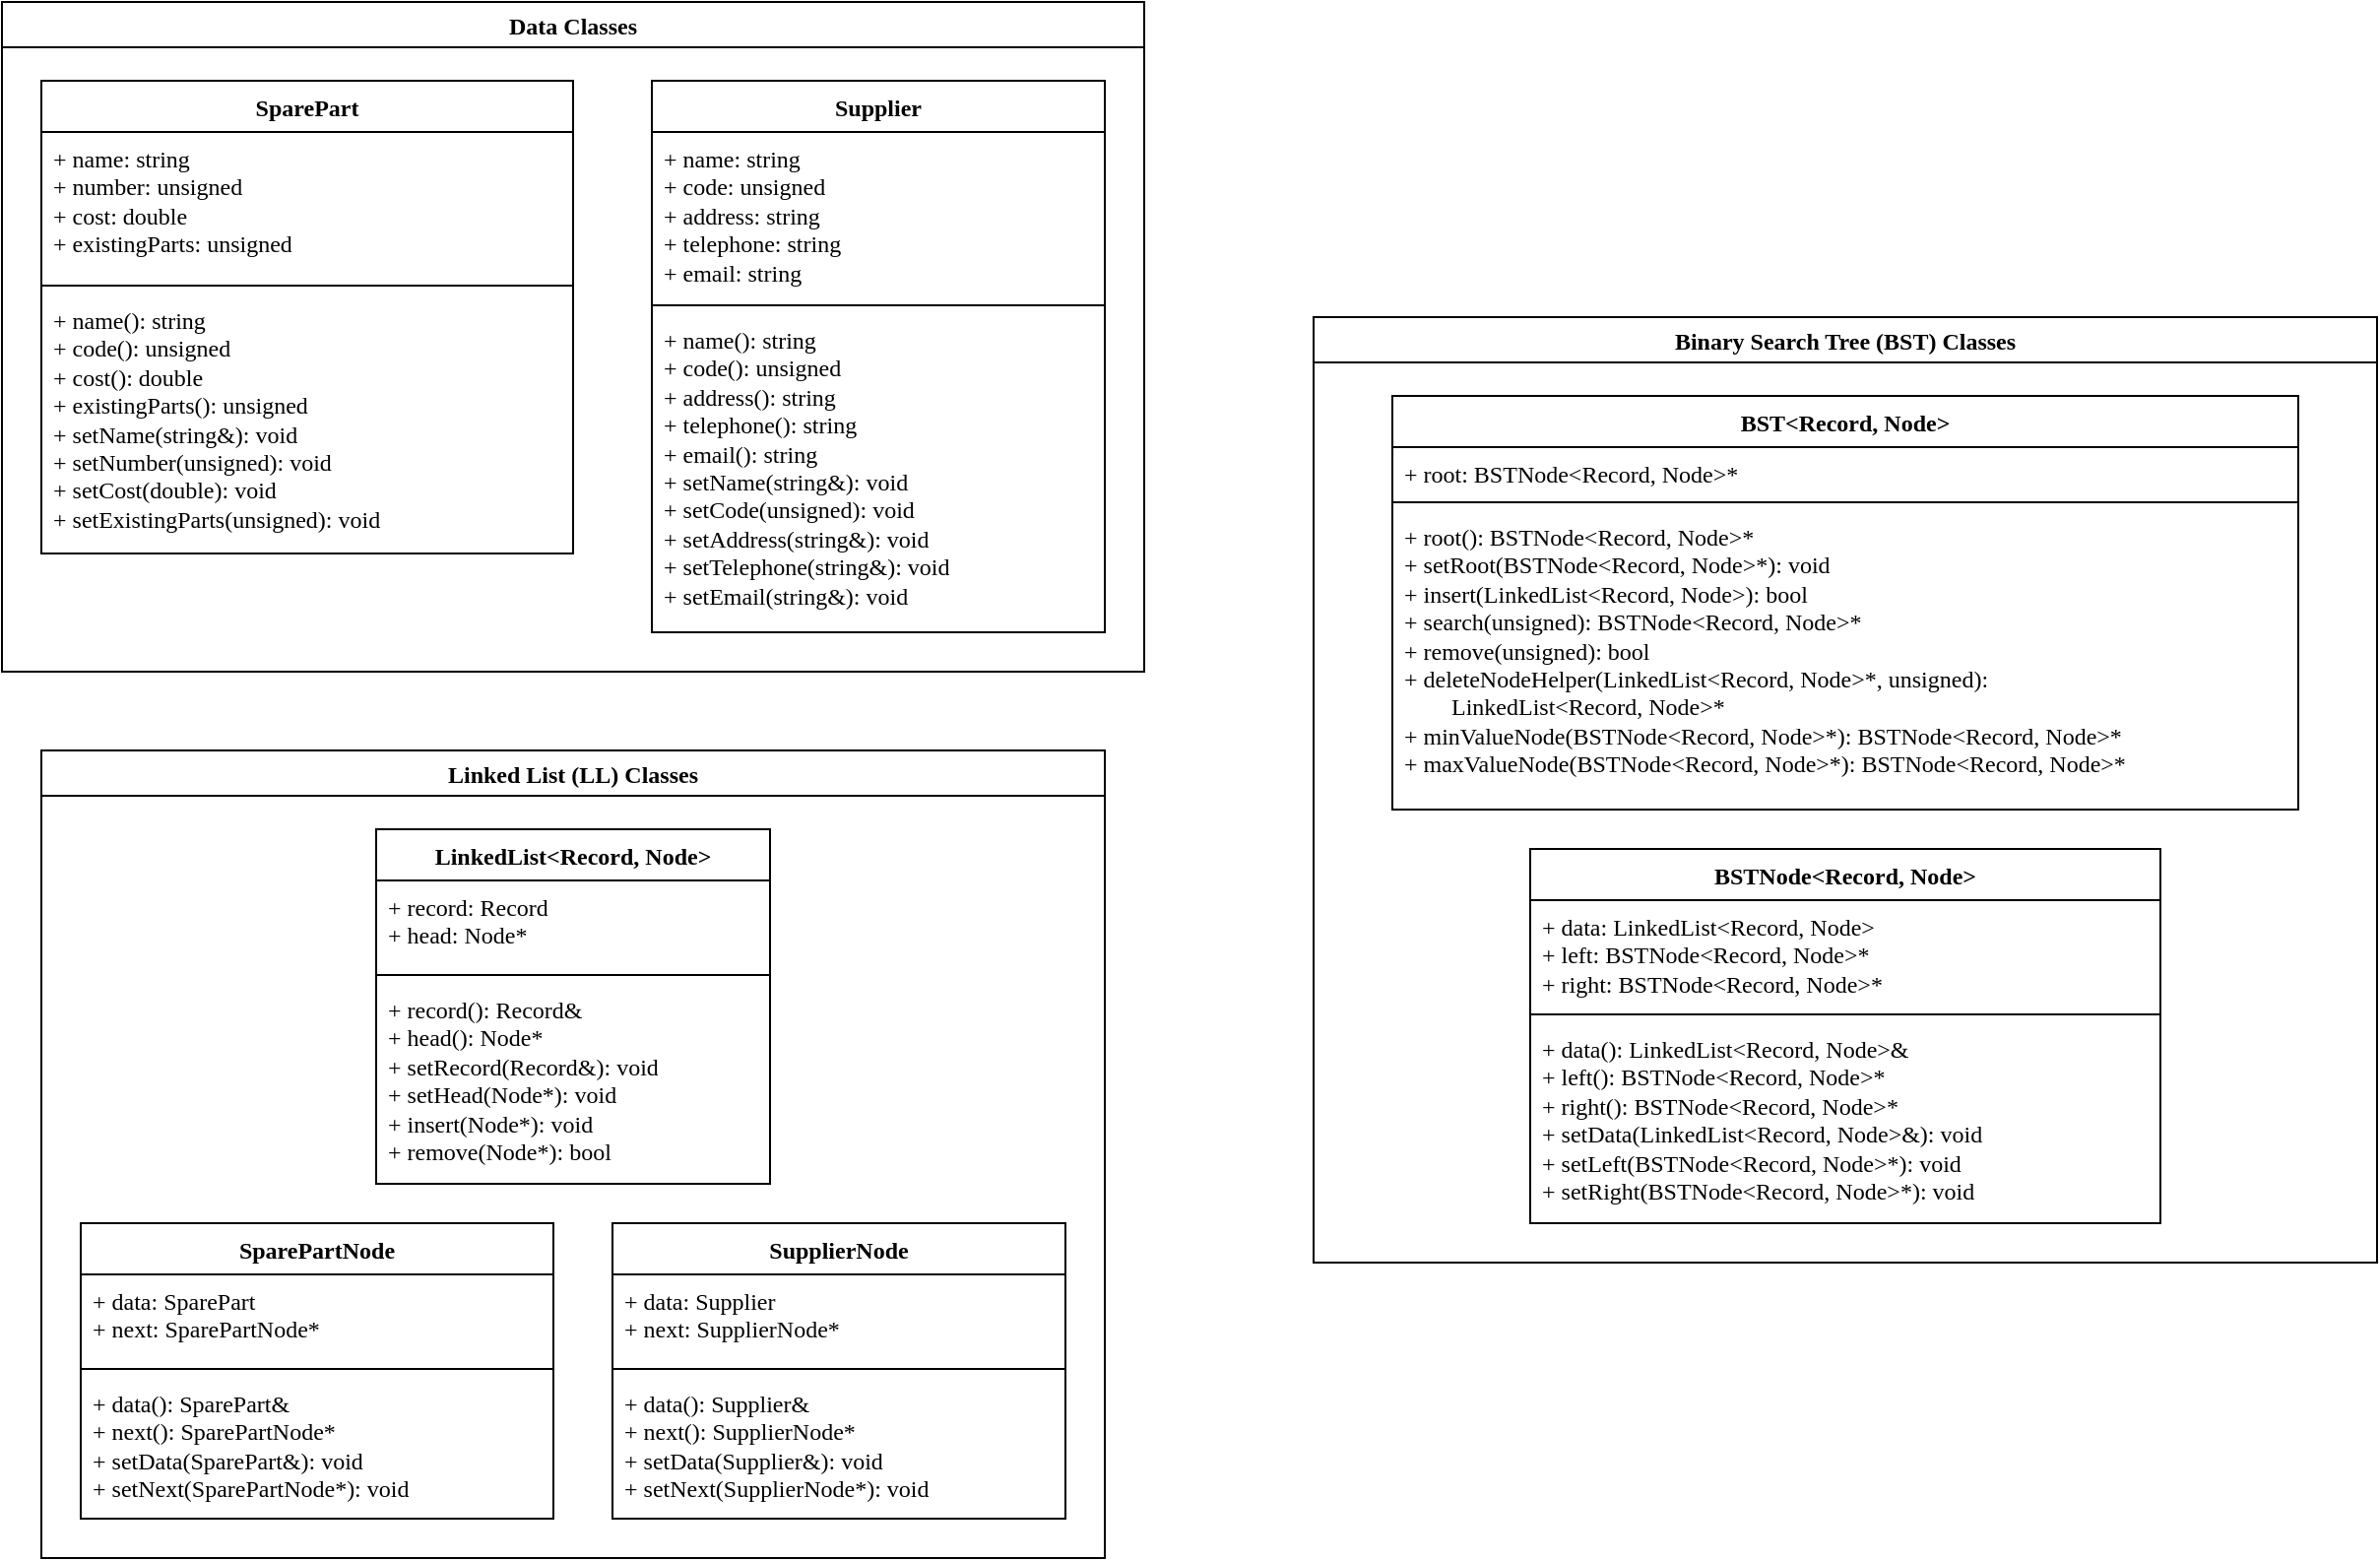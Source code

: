 <mxfile version="22.1.2" type="device" pages="2">
  <diagram name="Source Code" id="7Yl1j7hWzFzfxB7Ugltn">
    <mxGraphModel dx="1235" dy="787" grid="1" gridSize="10" guides="1" tooltips="1" connect="1" arrows="1" fold="1" page="1" pageScale="1" pageWidth="827" pageHeight="1169" math="0" shadow="0">
      <root>
        <mxCell id="0" />
        <mxCell id="1" parent="0" />
        <mxCell id="TXqBJnMHg3nRR2fo_P6X-18" value="Data Classes" style="swimlane;fontFamily=JetBrains Mono;fontSource=https%3A%2F%2Ffonts.googleapis.com%2Fcss%3Ffamily%3DJetBrains%2BMono;" parent="1" vertex="1">
          <mxGeometry x="124" y="40" width="580" height="340" as="geometry" />
        </mxCell>
        <mxCell id="hUlCYDlnPYXKLQQ7UgIX-23" value="Supplier" style="swimlane;fontStyle=1;align=center;verticalAlign=top;childLayout=stackLayout;horizontal=1;startSize=26;horizontalStack=0;resizeParent=1;resizeParentMax=0;resizeLast=0;collapsible=1;marginBottom=0;whiteSpace=wrap;html=1;fontFamily=JetBrains Mono;fontSource=https%3A%2F%2Ffonts.googleapis.com%2Fcss%3Ffamily%3DJetBrains%2BMono;fontSize=12;" parent="TXqBJnMHg3nRR2fo_P6X-18" vertex="1">
          <mxGeometry x="330" y="40" width="230" height="280" as="geometry" />
        </mxCell>
        <mxCell id="hUlCYDlnPYXKLQQ7UgIX-24" value="+ name: string&lt;br style=&quot;font-size: 12px;&quot;&gt;+ code: unsigned&lt;br style=&quot;font-size: 12px;&quot;&gt;+ address: string&lt;br style=&quot;font-size: 12px;&quot;&gt;+ telephone: string&lt;br style=&quot;font-size: 12px;&quot;&gt;+ email: string" style="text;strokeColor=none;fillColor=none;align=left;verticalAlign=top;spacingLeft=4;spacingRight=4;overflow=hidden;rotatable=0;points=[[0,0.5],[1,0.5]];portConstraint=eastwest;whiteSpace=wrap;html=1;fontFamily=JetBrains Mono;fontSource=https%3A%2F%2Ffonts.googleapis.com%2Fcss%3Ffamily%3DJetBrains%2BMono;fontSize=12;" parent="hUlCYDlnPYXKLQQ7UgIX-23" vertex="1">
          <mxGeometry y="26" width="230" height="84" as="geometry" />
        </mxCell>
        <mxCell id="hUlCYDlnPYXKLQQ7UgIX-25" value="" style="line;strokeWidth=1;fillColor=none;align=left;verticalAlign=middle;spacingTop=-1;spacingLeft=3;spacingRight=3;rotatable=0;labelPosition=right;points=[];portConstraint=eastwest;strokeColor=inherit;fontFamily=JetBrains Mono;fontSource=https%3A%2F%2Ffonts.googleapis.com%2Fcss%3Ffamily%3DJetBrains%2BMono;fontSize=12;" parent="hUlCYDlnPYXKLQQ7UgIX-23" vertex="1">
          <mxGeometry y="110" width="230" height="8" as="geometry" />
        </mxCell>
        <mxCell id="hUlCYDlnPYXKLQQ7UgIX-26" value="+ name(): string&lt;br&gt;+ code(): unsigned&lt;br&gt;+ address(): string&lt;br&gt;+ telephone(): string&lt;br&gt;+ email(): string&lt;br&gt;+ setName(string&amp;amp;): void&lt;br&gt;+ setCode(unsigned): void&lt;br&gt;+ setAddress(string&amp;amp;): void&lt;br&gt;+ setTelephone(string&amp;amp;): void&lt;br&gt;+ setEmail(string&amp;amp;): void" style="text;strokeColor=none;fillColor=none;align=left;verticalAlign=top;spacingLeft=4;spacingRight=4;overflow=hidden;rotatable=0;points=[[0,0.5],[1,0.5]];portConstraint=eastwest;whiteSpace=wrap;html=1;fontFamily=JetBrains Mono;fontSource=https%3A%2F%2Ffonts.googleapis.com%2Fcss%3Ffamily%3DJetBrains%2BMono;fontSize=12;" parent="hUlCYDlnPYXKLQQ7UgIX-23" vertex="1">
          <mxGeometry y="118" width="230" height="162" as="geometry" />
        </mxCell>
        <mxCell id="hUlCYDlnPYXKLQQ7UgIX-6" value="SparePart" style="swimlane;fontStyle=1;align=center;verticalAlign=top;childLayout=stackLayout;horizontal=1;startSize=26;horizontalStack=0;resizeParent=1;resizeParentMax=0;resizeLast=0;collapsible=1;marginBottom=0;whiteSpace=wrap;html=1;fontFamily=JetBrains Mono;fontSource=https%3A%2F%2Ffonts.googleapis.com%2Fcss%3Ffamily%3DJetBrains%2BMono;fontSize=12;" parent="TXqBJnMHg3nRR2fo_P6X-18" vertex="1">
          <mxGeometry x="20" y="40" width="270" height="240" as="geometry" />
        </mxCell>
        <mxCell id="hUlCYDlnPYXKLQQ7UgIX-7" value="+ name: string&lt;br style=&quot;font-size: 12px;&quot;&gt;+ number: unsigned&lt;br style=&quot;font-size: 12px;&quot;&gt;+ cost: double&lt;br style=&quot;font-size: 12px;&quot;&gt;+ existingParts: unsigned" style="text;strokeColor=none;fillColor=none;align=left;verticalAlign=top;spacingLeft=4;spacingRight=4;overflow=hidden;rotatable=0;points=[[0,0.5],[1,0.5]];portConstraint=eastwest;whiteSpace=wrap;html=1;fontFamily=JetBrains Mono;fontSource=https%3A%2F%2Ffonts.googleapis.com%2Fcss%3Ffamily%3DJetBrains%2BMono;fontSize=12;" parent="hUlCYDlnPYXKLQQ7UgIX-6" vertex="1">
          <mxGeometry y="26" width="270" height="74" as="geometry" />
        </mxCell>
        <mxCell id="hUlCYDlnPYXKLQQ7UgIX-8" value="" style="line;strokeWidth=1;fillColor=none;align=left;verticalAlign=middle;spacingTop=-1;spacingLeft=3;spacingRight=3;rotatable=0;labelPosition=right;points=[];portConstraint=eastwest;strokeColor=inherit;fontFamily=JetBrains Mono;fontSource=https%3A%2F%2Ffonts.googleapis.com%2Fcss%3Ffamily%3DJetBrains%2BMono;fontSize=12;" parent="hUlCYDlnPYXKLQQ7UgIX-6" vertex="1">
          <mxGeometry y="100" width="270" height="8" as="geometry" />
        </mxCell>
        <mxCell id="hUlCYDlnPYXKLQQ7UgIX-9" value="+ name(): string&lt;br style=&quot;font-size: 12px;&quot;&gt;+ code(): unsigned&lt;br style=&quot;font-size: 12px;&quot;&gt;+ cost(): double&lt;br&gt;+ existingParts(): unsigned&lt;br&gt;+ setName(string&amp;amp;): void&lt;br&gt;+ setNumber(unsigned): void&lt;br&gt;+ setCost(double): void&lt;br&gt;+ setExistingParts(unsigned): void" style="text;strokeColor=none;fillColor=none;align=left;verticalAlign=top;spacingLeft=4;spacingRight=4;overflow=hidden;rotatable=0;points=[[0,0.5],[1,0.5]];portConstraint=eastwest;whiteSpace=wrap;html=1;fontFamily=JetBrains Mono;fontSource=https%3A%2F%2Ffonts.googleapis.com%2Fcss%3Ffamily%3DJetBrains%2BMono;fontSize=12;" parent="hUlCYDlnPYXKLQQ7UgIX-6" vertex="1">
          <mxGeometry y="108" width="270" height="132" as="geometry" />
        </mxCell>
        <mxCell id="TXqBJnMHg3nRR2fo_P6X-29" value="Linked List (LL) Classes" style="swimlane;fontFamily=JetBrains Mono;fontSource=https%3A%2F%2Ffonts.googleapis.com%2Fcss%3Ffamily%3DJetBrains%2BMono;" parent="1" vertex="1">
          <mxGeometry x="144" y="420" width="540" height="410" as="geometry">
            <mxRectangle x="144" y="320" width="180" height="30" as="alternateBounds" />
          </mxGeometry>
        </mxCell>
        <mxCell id="TXqBJnMHg3nRR2fo_P6X-1" value="LinkedList&amp;lt;Record, Node&amp;gt;" style="swimlane;fontStyle=1;align=center;verticalAlign=top;childLayout=stackLayout;horizontal=1;startSize=26;horizontalStack=0;resizeParent=1;resizeParentMax=0;resizeLast=0;collapsible=1;marginBottom=0;whiteSpace=wrap;html=1;fontFamily=JetBrains Mono;fontSource=https%3A%2F%2Ffonts.googleapis.com%2Fcss%3Ffamily%3DJetBrains%2BMono;" parent="TXqBJnMHg3nRR2fo_P6X-29" vertex="1">
          <mxGeometry x="170" y="40" width="200" height="180" as="geometry" />
        </mxCell>
        <mxCell id="TXqBJnMHg3nRR2fo_P6X-2" value="+ record: Record&lt;br&gt;+ head: Node*" style="text;strokeColor=none;fillColor=none;align=left;verticalAlign=top;spacingLeft=4;spacingRight=4;overflow=hidden;rotatable=0;points=[[0,0.5],[1,0.5]];portConstraint=eastwest;whiteSpace=wrap;html=1;fontFamily=JetBrains Mono;fontSource=https%3A%2F%2Ffonts.googleapis.com%2Fcss%3Ffamily%3DJetBrains%2BMono;" parent="TXqBJnMHg3nRR2fo_P6X-1" vertex="1">
          <mxGeometry y="26" width="200" height="44" as="geometry" />
        </mxCell>
        <mxCell id="TXqBJnMHg3nRR2fo_P6X-3" value="" style="line;strokeWidth=1;fillColor=none;align=left;verticalAlign=middle;spacingTop=-1;spacingLeft=3;spacingRight=3;rotatable=0;labelPosition=right;points=[];portConstraint=eastwest;strokeColor=inherit;fontFamily=JetBrains Mono;fontSource=https%3A%2F%2Ffonts.googleapis.com%2Fcss%3Ffamily%3DJetBrains%2BMono;" parent="TXqBJnMHg3nRR2fo_P6X-1" vertex="1">
          <mxGeometry y="70" width="200" height="8" as="geometry" />
        </mxCell>
        <mxCell id="TXqBJnMHg3nRR2fo_P6X-4" value="+ record(): Record&amp;amp;&lt;br&gt;+ head(): Node*&lt;br&gt;+ setRecord(Record&amp;amp;): void&lt;br&gt;+ setHead(Node*): void&lt;br&gt;+ insert(Node*): void&lt;br&gt;+ remove(Node*): bool" style="text;strokeColor=none;fillColor=none;align=left;verticalAlign=top;spacingLeft=4;spacingRight=4;overflow=hidden;rotatable=0;points=[[0,0.5],[1,0.5]];portConstraint=eastwest;whiteSpace=wrap;html=1;fontFamily=JetBrains Mono;fontSource=https%3A%2F%2Ffonts.googleapis.com%2Fcss%3Ffamily%3DJetBrains%2BMono;" parent="TXqBJnMHg3nRR2fo_P6X-1" vertex="1">
          <mxGeometry y="78" width="200" height="102" as="geometry" />
        </mxCell>
        <mxCell id="TXqBJnMHg3nRR2fo_P6X-13" value="SupplierNode" style="swimlane;fontStyle=1;align=center;verticalAlign=top;childLayout=stackLayout;horizontal=1;startSize=26;horizontalStack=0;resizeParent=1;resizeParentMax=0;resizeLast=0;collapsible=1;marginBottom=0;whiteSpace=wrap;html=1;fontFamily=JetBrains Mono;fontSource=https%3A%2F%2Ffonts.googleapis.com%2Fcss%3Ffamily%3DJetBrains%2BMono;fontSize=12;" parent="TXqBJnMHg3nRR2fo_P6X-29" vertex="1">
          <mxGeometry x="290" y="240" width="230" height="150" as="geometry" />
        </mxCell>
        <mxCell id="TXqBJnMHg3nRR2fo_P6X-14" value="+ data: Supplier&lt;br style=&quot;font-size: 12px;&quot;&gt;+ next: SupplierNode*" style="text;strokeColor=none;fillColor=none;align=left;verticalAlign=top;spacingLeft=4;spacingRight=4;overflow=hidden;rotatable=0;points=[[0,0.5],[1,0.5]];portConstraint=eastwest;whiteSpace=wrap;html=1;fontFamily=JetBrains Mono;fontSource=https%3A%2F%2Ffonts.googleapis.com%2Fcss%3Ffamily%3DJetBrains%2BMono;fontSize=12;" parent="TXqBJnMHg3nRR2fo_P6X-13" vertex="1">
          <mxGeometry y="26" width="230" height="44" as="geometry" />
        </mxCell>
        <mxCell id="TXqBJnMHg3nRR2fo_P6X-15" value="" style="line;strokeWidth=1;fillColor=none;align=left;verticalAlign=middle;spacingTop=-1;spacingLeft=3;spacingRight=3;rotatable=0;labelPosition=right;points=[];portConstraint=eastwest;strokeColor=inherit;fontFamily=JetBrains Mono;fontSource=https%3A%2F%2Ffonts.googleapis.com%2Fcss%3Ffamily%3DJetBrains%2BMono;fontSize=12;" parent="TXqBJnMHg3nRR2fo_P6X-13" vertex="1">
          <mxGeometry y="70" width="230" height="8" as="geometry" />
        </mxCell>
        <mxCell id="TXqBJnMHg3nRR2fo_P6X-16" value="+ data(): Supplier&amp;amp;&lt;br style=&quot;font-size: 12px;&quot;&gt;+ next(): SupplierNode*&lt;br&gt;+ setData(Supplier&amp;amp;): void&lt;br&gt;+ setNext(SupplierNode*): void" style="text;strokeColor=none;fillColor=none;align=left;verticalAlign=top;spacingLeft=4;spacingRight=4;overflow=hidden;rotatable=0;points=[[0,0.5],[1,0.5]];portConstraint=eastwest;whiteSpace=wrap;html=1;fontFamily=JetBrains Mono;fontSource=https%3A%2F%2Ffonts.googleapis.com%2Fcss%3Ffamily%3DJetBrains%2BMono;fontSize=12;" parent="TXqBJnMHg3nRR2fo_P6X-13" vertex="1">
          <mxGeometry y="78" width="230" height="72" as="geometry" />
        </mxCell>
        <mxCell id="TXqBJnMHg3nRR2fo_P6X-9" value="SparePartNode" style="swimlane;fontStyle=1;align=center;verticalAlign=top;childLayout=stackLayout;horizontal=1;startSize=26;horizontalStack=0;resizeParent=1;resizeParentMax=0;resizeLast=0;collapsible=1;marginBottom=0;whiteSpace=wrap;html=1;fontFamily=JetBrains Mono;fontSource=https%3A%2F%2Ffonts.googleapis.com%2Fcss%3Ffamily%3DJetBrains%2BMono;fontSize=12;" parent="TXqBJnMHg3nRR2fo_P6X-29" vertex="1">
          <mxGeometry x="20" y="240" width="240" height="150" as="geometry" />
        </mxCell>
        <mxCell id="TXqBJnMHg3nRR2fo_P6X-10" value="+ data: SparePart&lt;br style=&quot;font-size: 12px;&quot;&gt;+ next: SparePartNode*" style="text;strokeColor=none;fillColor=none;align=left;verticalAlign=top;spacingLeft=4;spacingRight=4;overflow=hidden;rotatable=0;points=[[0,0.5],[1,0.5]];portConstraint=eastwest;whiteSpace=wrap;html=1;fontFamily=JetBrains Mono;fontSource=https%3A%2F%2Ffonts.googleapis.com%2Fcss%3Ffamily%3DJetBrains%2BMono;fontSize=12;" parent="TXqBJnMHg3nRR2fo_P6X-9" vertex="1">
          <mxGeometry y="26" width="240" height="44" as="geometry" />
        </mxCell>
        <mxCell id="TXqBJnMHg3nRR2fo_P6X-11" value="" style="line;strokeWidth=1;fillColor=none;align=left;verticalAlign=middle;spacingTop=-1;spacingLeft=3;spacingRight=3;rotatable=0;labelPosition=right;points=[];portConstraint=eastwest;strokeColor=inherit;fontFamily=JetBrains Mono;fontSource=https%3A%2F%2Ffonts.googleapis.com%2Fcss%3Ffamily%3DJetBrains%2BMono;fontSize=12;" parent="TXqBJnMHg3nRR2fo_P6X-9" vertex="1">
          <mxGeometry y="70" width="240" height="8" as="geometry" />
        </mxCell>
        <mxCell id="TXqBJnMHg3nRR2fo_P6X-12" value="+ data(): SparePart&amp;amp;&lt;br style=&quot;font-size: 12px;&quot;&gt;+ next(): SparePartNode*&lt;br&gt;+ setData(SparePart&amp;amp;): void&lt;br&gt;+ setNext(SparePartNode*): void" style="text;strokeColor=none;fillColor=none;align=left;verticalAlign=top;spacingLeft=4;spacingRight=4;overflow=hidden;rotatable=0;points=[[0,0.5],[1,0.5]];portConstraint=eastwest;whiteSpace=wrap;html=1;fontFamily=JetBrains Mono;fontSource=https%3A%2F%2Ffonts.googleapis.com%2Fcss%3Ffamily%3DJetBrains%2BMono;fontSize=12;" parent="TXqBJnMHg3nRR2fo_P6X-9" vertex="1">
          <mxGeometry y="78" width="240" height="72" as="geometry" />
        </mxCell>
        <mxCell id="UsafKB2De1vp2OHgwIYt-1" value="Binary Search Tree (BST) Classes" style="swimlane;fontFamily=JetBrains Mono;fontSource=https%3A%2F%2Ffonts.googleapis.com%2Fcss%3Ffamily%3DJetBrains%2BMono;startSize=23;" parent="1" vertex="1">
          <mxGeometry x="790" y="200" width="540" height="480" as="geometry" />
        </mxCell>
        <mxCell id="aRsFaNyRPynvZA2eyUji-9" value="BSTNode&amp;lt;Record, Node&amp;gt;" style="swimlane;fontStyle=1;align=center;verticalAlign=top;childLayout=stackLayout;horizontal=1;startSize=26;horizontalStack=0;resizeParent=1;resizeParentMax=0;resizeLast=0;collapsible=1;marginBottom=0;whiteSpace=wrap;html=1;fontFamily=JetBrains Mono;fontSource=https%3A%2F%2Ffonts.googleapis.com%2Fcss%3Ffamily%3DJetBrains%2BMono;fontSize=12;" parent="UsafKB2De1vp2OHgwIYt-1" vertex="1">
          <mxGeometry x="110" y="270" width="320" height="190" as="geometry" />
        </mxCell>
        <mxCell id="aRsFaNyRPynvZA2eyUji-10" value="+ data: LinkedList&amp;lt;Record, Node&amp;gt;&lt;br style=&quot;font-size: 12px;&quot;&gt;+ left: BSTNode&amp;lt;Record, Node&amp;gt;*&lt;br&gt;+ right: BSTNode&amp;lt;Record, Node&amp;gt;*" style="text;strokeColor=none;fillColor=none;align=left;verticalAlign=top;spacingLeft=4;spacingRight=4;overflow=hidden;rotatable=0;points=[[0,0.5],[1,0.5]];portConstraint=eastwest;whiteSpace=wrap;html=1;fontFamily=JetBrains Mono;fontSource=https%3A%2F%2Ffonts.googleapis.com%2Fcss%3Ffamily%3DJetBrains%2BMono;fontSize=12;" parent="aRsFaNyRPynvZA2eyUji-9" vertex="1">
          <mxGeometry y="26" width="320" height="54" as="geometry" />
        </mxCell>
        <mxCell id="aRsFaNyRPynvZA2eyUji-11" value="" style="line;strokeWidth=1;fillColor=none;align=left;verticalAlign=middle;spacingTop=-1;spacingLeft=3;spacingRight=3;rotatable=0;labelPosition=right;points=[];portConstraint=eastwest;strokeColor=inherit;fontFamily=JetBrains Mono;fontSource=https%3A%2F%2Ffonts.googleapis.com%2Fcss%3Ffamily%3DJetBrains%2BMono;fontSize=12;" parent="aRsFaNyRPynvZA2eyUji-9" vertex="1">
          <mxGeometry y="80" width="320" height="8" as="geometry" />
        </mxCell>
        <mxCell id="aRsFaNyRPynvZA2eyUji-12" value="+ data(): LinkedList&amp;lt;Record, Node&amp;gt;&amp;amp;&lt;br&gt;+ left(): BSTNode&amp;lt;Record, Node&amp;gt;*&lt;br&gt;+ right(): BSTNode&amp;lt;Record, Node&amp;gt;*&lt;br&gt;+ setData(LinkedList&amp;lt;Record, Node&amp;gt;&amp;amp;): void&lt;br&gt;+ setLeft(BSTNode&amp;lt;Record, Node&amp;gt;*): void&lt;br&gt;+ setRight(BSTNode&amp;lt;Record, Node&amp;gt;*): void" style="text;strokeColor=none;fillColor=none;align=left;verticalAlign=top;spacingLeft=4;spacingRight=4;overflow=hidden;rotatable=0;points=[[0,0.5],[1,0.5]];portConstraint=eastwest;whiteSpace=wrap;html=1;fontFamily=JetBrains Mono;fontSource=https%3A%2F%2Ffonts.googleapis.com%2Fcss%3Ffamily%3DJetBrains%2BMono;fontSize=12;" parent="aRsFaNyRPynvZA2eyUji-9" vertex="1">
          <mxGeometry y="88" width="320" height="102" as="geometry" />
        </mxCell>
        <mxCell id="aRsFaNyRPynvZA2eyUji-13" value="BST&amp;lt;Record, Node&amp;gt;" style="swimlane;fontStyle=1;align=center;verticalAlign=top;childLayout=stackLayout;horizontal=1;startSize=26;horizontalStack=0;resizeParent=1;resizeParentMax=0;resizeLast=0;collapsible=1;marginBottom=0;whiteSpace=wrap;html=1;fontFamily=JetBrains Mono;fontSource=https%3A%2F%2Ffonts.googleapis.com%2Fcss%3Ffamily%3DJetBrains%2BMono;fontSize=12;" parent="UsafKB2De1vp2OHgwIYt-1" vertex="1">
          <mxGeometry x="40" y="40" width="460" height="210" as="geometry" />
        </mxCell>
        <mxCell id="aRsFaNyRPynvZA2eyUji-14" value="+ root: BSTNode&amp;lt;Record, Node&amp;gt;*" style="text;strokeColor=none;fillColor=none;align=left;verticalAlign=top;spacingLeft=4;spacingRight=4;overflow=hidden;rotatable=0;points=[[0,0.5],[1,0.5]];portConstraint=eastwest;whiteSpace=wrap;html=1;fontFamily=JetBrains Mono;fontSource=https%3A%2F%2Ffonts.googleapis.com%2Fcss%3Ffamily%3DJetBrains%2BMono;fontSize=12;" parent="aRsFaNyRPynvZA2eyUji-13" vertex="1">
          <mxGeometry y="26" width="460" height="24" as="geometry" />
        </mxCell>
        <mxCell id="aRsFaNyRPynvZA2eyUji-15" value="" style="line;strokeWidth=1;fillColor=none;align=left;verticalAlign=middle;spacingTop=-1;spacingLeft=3;spacingRight=3;rotatable=0;labelPosition=right;points=[];portConstraint=eastwest;strokeColor=inherit;fontFamily=JetBrains Mono;fontSource=https%3A%2F%2Ffonts.googleapis.com%2Fcss%3Ffamily%3DJetBrains%2BMono;fontSize=12;" parent="aRsFaNyRPynvZA2eyUji-13" vertex="1">
          <mxGeometry y="50" width="460" height="8" as="geometry" />
        </mxCell>
        <mxCell id="aRsFaNyRPynvZA2eyUji-16" value="+ root(): BSTNode&amp;lt;Record, Node&amp;gt;*&lt;br&gt;+ setRoot(BSTNode&amp;lt;Record, Node&amp;gt;*): void&lt;br&gt;+ insert(LinkedList&amp;lt;Record, Node&amp;gt;): bool&lt;br&gt;+ search(unsigned): BSTNode&amp;lt;Record, Node&amp;gt;*&lt;br&gt;+ remove(unsigned): bool&lt;br&gt;+&amp;nbsp;deleteNodeHelper(LinkedList&amp;lt;Record, Node&amp;gt;*, unsigned):&lt;br&gt;&lt;span style=&quot;white-space: pre;&quot;&gt;&#x9;&lt;/span&gt;LinkedList&amp;lt;Record, Node&amp;gt;*&lt;br&gt;+&amp;nbsp;minValueNode(BSTNode&amp;lt;Record, Node&amp;gt;*): BSTNode&amp;lt;Record, Node&amp;gt;*&lt;br&gt;+ maxValueNode(BSTNode&amp;lt;Record, Node&amp;gt;*): BSTNode&amp;lt;Record, Node&amp;gt;*" style="text;strokeColor=none;fillColor=none;align=left;verticalAlign=top;spacingLeft=4;spacingRight=4;overflow=hidden;rotatable=0;points=[[0,0.5],[1,0.5]];portConstraint=eastwest;whiteSpace=wrap;html=1;fontFamily=JetBrains Mono;fontSource=https%3A%2F%2Ffonts.googleapis.com%2Fcss%3Ffamily%3DJetBrains%2BMono;fontSize=12;" parent="aRsFaNyRPynvZA2eyUji-13" vertex="1">
          <mxGeometry y="58" width="460" height="152" as="geometry" />
        </mxCell>
      </root>
    </mxGraphModel>
  </diagram>
  <diagram id="YkeHzWqtaeZXz5vmrtuq" name="GUI Code">
    <mxGraphModel dx="923" dy="1115" grid="1" gridSize="10" guides="1" tooltips="1" connect="1" arrows="1" fold="1" page="1" pageScale="1" pageWidth="827" pageHeight="1169" math="0" shadow="0">
      <root>
        <mxCell id="0" />
        <mxCell id="1" parent="0" />
        <mxCell id="jmOYWnTkP0ZPnIiyjYiJ-2" value="Tab View Classes" style="swimlane;fontFamily=JetBrains Mono;fontSource=https%3A%2F%2Ffonts.googleapis.com%2Fcss%3Ffamily%3DJetBrains%2BMono;" vertex="1" parent="1">
          <mxGeometry x="871" y="330" width="740" height="360" as="geometry" />
        </mxCell>
        <mxCell id="jmOYWnTkP0ZPnIiyjYiJ-3" value="SparePartsView ⋘ QWidget" style="swimlane;fontStyle=1;align=center;verticalAlign=top;childLayout=stackLayout;horizontal=1;startSize=26;horizontalStack=0;resizeParent=1;resizeParentMax=0;resizeLast=0;collapsible=1;marginBottom=0;whiteSpace=wrap;html=1;fontFamily=JetBrains Mono;fontSource=https%3A%2F%2Ffonts.googleapis.com%2Fcss%3Ffamily%3DJetBrains%2BMono;fontSize=12;" vertex="1" parent="jmOYWnTkP0ZPnIiyjYiJ-2">
          <mxGeometry x="20" y="40" width="340" height="300" as="geometry" />
        </mxCell>
        <mxCell id="jmOYWnTkP0ZPnIiyjYiJ-4" value="&lt;div&gt;+ searchLineEdit: QLineEdit*&lt;/div&gt;&lt;div&gt;+ sparePartsTreeView: QTreeView*&lt;/div&gt;&lt;div&gt;+ sparePartsModel: QStandardItemModel*&lt;/div&gt;&lt;div&gt;+ suppliersTreeView: QTreeView*&lt;/div&gt;&lt;div&gt;+ suppliersModel: QStandardItemModel*&lt;/div&gt;&lt;div&gt;+ addSparePartButton: QPushButton*&lt;/div&gt;&lt;div&gt;+ deleteSparePartButton: QPushButton*&lt;/div&gt;&lt;div&gt;+ addSupplierButton: QPushButton*&lt;/div&gt;&lt;div&gt;+ deleteSupplierButton: QPushButton*&lt;/div&gt;&lt;div&gt;+ sparePartsBST: BST&amp;lt;SparePart, SupplierNode&amp;gt;&lt;/div&gt;" style="text;strokeColor=none;fillColor=none;align=left;verticalAlign=top;spacingLeft=4;spacingRight=4;overflow=hidden;rotatable=0;points=[[0,0.5],[1,0.5]];portConstraint=eastwest;whiteSpace=wrap;html=1;fontFamily=JetBrains Mono;fontSource=https%3A%2F%2Ffonts.googleapis.com%2Fcss%3Ffamily%3DJetBrains%2BMono;fontSize=12;" vertex="1" parent="jmOYWnTkP0ZPnIiyjYiJ-3">
          <mxGeometry y="26" width="340" height="154" as="geometry" />
        </mxCell>
        <mxCell id="jmOYWnTkP0ZPnIiyjYiJ-5" value="" style="line;strokeWidth=1;fillColor=none;align=left;verticalAlign=middle;spacingTop=-1;spacingLeft=3;spacingRight=3;rotatable=0;labelPosition=right;points=[];portConstraint=eastwest;strokeColor=inherit;fontFamily=JetBrains Mono;fontSource=https%3A%2F%2Ffonts.googleapis.com%2Fcss%3Ffamily%3DJetBrains%2BMono;fontSize=12;" vertex="1" parent="jmOYWnTkP0ZPnIiyjYiJ-3">
          <mxGeometry y="180" width="340" height="8" as="geometry" />
        </mxCell>
        <mxCell id="jmOYWnTkP0ZPnIiyjYiJ-6" value="&lt;div&gt;+ updateSparePartsTree(): void&lt;/div&gt;&lt;div&gt;+ filterSpareParts&lt;span style=&quot;background-color: initial;&quot;&gt;Tree(QString&amp;amp;): void&lt;/span&gt;&lt;/div&gt;&lt;div&gt;&lt;span style=&quot;background-color: initial;&quot;&gt;+ displaySuppliers(QModelIndex&amp;amp;): void&lt;/span&gt;&lt;/div&gt;&lt;div&gt;+ addSparePart&lt;span style=&quot;background-color: initial;&quot;&gt;(): void&lt;/span&gt;&lt;/div&gt;&lt;div&gt;+ deleteSparePart&lt;span style=&quot;background-color: initial;&quot;&gt;(): void&lt;/span&gt;&lt;/div&gt;&lt;div&gt;&lt;span style=&quot;background-color: initial;&quot;&gt;+ addSupplier(): void&lt;/span&gt;&lt;/div&gt;&lt;div&gt;&lt;span style=&quot;background-color: initial;&quot;&gt;+ deleteSupplier(): void&lt;/span&gt;&lt;/div&gt;" style="text;strokeColor=none;fillColor=none;align=left;verticalAlign=top;spacingLeft=4;spacingRight=4;overflow=hidden;rotatable=0;points=[[0,0.5],[1,0.5]];portConstraint=eastwest;whiteSpace=wrap;html=1;fontFamily=JetBrains Mono;fontSource=https%3A%2F%2Ffonts.googleapis.com%2Fcss%3Ffamily%3DJetBrains%2BMono;fontSize=12;" vertex="1" parent="jmOYWnTkP0ZPnIiyjYiJ-3">
          <mxGeometry y="188" width="340" height="112" as="geometry" />
        </mxCell>
        <mxCell id="jmOYWnTkP0ZPnIiyjYiJ-7" value="SuppliersView ⋘ QWidget" style="swimlane;fontStyle=1;align=center;verticalAlign=top;childLayout=stackLayout;horizontal=1;startSize=26;horizontalStack=0;resizeParent=1;resizeParentMax=0;resizeLast=0;collapsible=1;marginBottom=0;whiteSpace=wrap;html=1;fontFamily=JetBrains Mono;fontSource=https%3A%2F%2Ffonts.googleapis.com%2Fcss%3Ffamily%3DJetBrains%2BMono;fontSize=12;" vertex="1" parent="jmOYWnTkP0ZPnIiyjYiJ-2">
          <mxGeometry x="390" y="40" width="330" height="300" as="geometry" />
        </mxCell>
        <mxCell id="jmOYWnTkP0ZPnIiyjYiJ-8" value="&lt;div&gt;+ searchLineEdit: QLineEdit*&lt;/div&gt;&lt;div&gt;&lt;span style=&quot;background-color: initial;&quot;&gt;+ suppliersTreeView: QTreeView*&lt;/span&gt;&lt;/div&gt;&lt;div&gt;&lt;span style=&quot;background-color: initial;&quot;&gt;+ suppliersModel: QStandardItemModel*&lt;/span&gt;&lt;/div&gt;&lt;div&gt;&lt;span style=&quot;background-color: initial;&quot;&gt;+ sparePartsTreeView: QTreeView*&lt;/span&gt;&lt;/div&gt;&lt;div&gt;&lt;span style=&quot;background-color: initial;&quot;&gt;+ sparePartsModel: QStandardItemModel*&lt;/span&gt;&lt;/div&gt;&lt;div&gt;&lt;span style=&quot;background-color: initial;&quot;&gt;+ addSupplierButton: QPushButton*&lt;/span&gt;&lt;/div&gt;&lt;div&gt;&lt;span style=&quot;background-color: initial;&quot;&gt;+ deleteSupplierButton: QPushButton*&lt;/span&gt;&lt;/div&gt;&lt;div&gt;&lt;span style=&quot;background-color: initial;&quot;&gt;+ addSparePartButton: QPushButton*&lt;/span&gt;&lt;/div&gt;&lt;div&gt;&lt;span style=&quot;background-color: initial;&quot;&gt;+ deleteSparePartButton: QPushButton*&lt;/span&gt;&lt;/div&gt;&lt;div&gt;&lt;span style=&quot;background-color: initial;&quot;&gt;+ suppliersBST: BST&amp;lt;Supplier, SparePartNode&amp;gt;&lt;/span&gt;&lt;/div&gt;" style="text;strokeColor=none;fillColor=none;align=left;verticalAlign=top;spacingLeft=4;spacingRight=4;overflow=hidden;rotatable=0;points=[[0,0.5],[1,0.5]];portConstraint=eastwest;whiteSpace=wrap;html=1;fontFamily=JetBrains Mono;fontSource=https%3A%2F%2Ffonts.googleapis.com%2Fcss%3Ffamily%3DJetBrains%2BMono;fontSize=12;" vertex="1" parent="jmOYWnTkP0ZPnIiyjYiJ-7">
          <mxGeometry y="26" width="330" height="154" as="geometry" />
        </mxCell>
        <mxCell id="jmOYWnTkP0ZPnIiyjYiJ-9" value="" style="line;strokeWidth=1;fillColor=none;align=left;verticalAlign=middle;spacingTop=-1;spacingLeft=3;spacingRight=3;rotatable=0;labelPosition=right;points=[];portConstraint=eastwest;strokeColor=inherit;fontFamily=JetBrains Mono;fontSource=https%3A%2F%2Ffonts.googleapis.com%2Fcss%3Ffamily%3DJetBrains%2BMono;fontSize=12;" vertex="1" parent="jmOYWnTkP0ZPnIiyjYiJ-7">
          <mxGeometry y="180" width="330" height="8" as="geometry" />
        </mxCell>
        <mxCell id="jmOYWnTkP0ZPnIiyjYiJ-10" value="&lt;div&gt;+ updateSuppliersTree(): void&lt;/div&gt;&lt;div&gt;&lt;span style=&quot;background-color: initial;&quot;&gt;+ filterSuppliersTree(QString&amp;amp;): void&lt;/span&gt;&lt;/div&gt;&lt;div&gt;&lt;span style=&quot;background-color: initial;&quot;&gt;+ displaySpareParts(QModelIndex&amp;amp;): void&lt;/span&gt;&lt;/div&gt;&lt;div&gt;&lt;span style=&quot;background-color: initial;&quot;&gt;+ addSupplier(): void&lt;/span&gt;&lt;/div&gt;&lt;div&gt;&lt;span style=&quot;background-color: initial;&quot;&gt;+ deleteSupplier(): void&lt;/span&gt;&lt;/div&gt;&lt;div&gt;&lt;span style=&quot;background-color: initial;&quot;&gt;+ addSparePart(): void&lt;/span&gt;&lt;/div&gt;&lt;div&gt;&lt;span style=&quot;background-color: initial;&quot;&gt;+ deleteSparePart(): void&lt;/span&gt;&lt;/div&gt;" style="text;strokeColor=none;fillColor=none;align=left;verticalAlign=top;spacingLeft=4;spacingRight=4;overflow=hidden;rotatable=0;points=[[0,0.5],[1,0.5]];portConstraint=eastwest;whiteSpace=wrap;html=1;fontFamily=JetBrains Mono;fontSource=https%3A%2F%2Ffonts.googleapis.com%2Fcss%3Ffamily%3DJetBrains%2BMono;fontSize=12;" vertex="1" parent="jmOYWnTkP0ZPnIiyjYiJ-7">
          <mxGeometry y="188" width="330" height="112" as="geometry" />
        </mxCell>
        <mxCell id="jmOYWnTkP0ZPnIiyjYiJ-11" value="Log Classes" style="swimlane;strokeColor=default;align=center;verticalAlign=top;fontFamily=JetBrains Mono;fontSource=https%3A%2F%2Ffonts.googleapis.com%2Fcss%3Ffamily%3DJetBrains%2BMono;fontSize=12;fontColor=default;startSize=26;fillColor=default;html=1;" vertex="1" parent="1">
          <mxGeometry x="971" y="730" width="540" height="190" as="geometry" />
        </mxCell>
        <mxCell id="jmOYWnTkP0ZPnIiyjYiJ-12" value="Stack" style="swimlane;fontStyle=1;align=center;verticalAlign=top;childLayout=stackLayout;horizontal=1;startSize=26;horizontalStack=0;resizeParent=1;resizeParentMax=0;resizeLast=0;collapsible=1;marginBottom=0;whiteSpace=wrap;html=1;fontFamily=JetBrains Mono;fontSource=https%3A%2F%2Ffonts.googleapis.com%2Fcss%3Ffamily%3DJetBrains%2BMono;fontSize=12;" vertex="1" parent="jmOYWnTkP0ZPnIiyjYiJ-11">
          <mxGeometry x="19" y="40" width="210" height="130" as="geometry" />
        </mxCell>
        <mxCell id="jmOYWnTkP0ZPnIiyjYiJ-13" value="+ messages: vector&amp;lt;QString&amp;gt;" style="text;strokeColor=none;fillColor=none;align=left;verticalAlign=top;spacingLeft=4;spacingRight=4;overflow=hidden;rotatable=0;points=[[0,0.5],[1,0.5]];portConstraint=eastwest;whiteSpace=wrap;html=1;fontFamily=JetBrains Mono;fontSource=https%3A%2F%2Ffonts.googleapis.com%2Fcss%3Ffamily%3DJetBrains%2BMono;fontSize=12;" vertex="1" parent="jmOYWnTkP0ZPnIiyjYiJ-12">
          <mxGeometry y="26" width="210" height="24" as="geometry" />
        </mxCell>
        <mxCell id="jmOYWnTkP0ZPnIiyjYiJ-14" value="" style="line;strokeWidth=1;fillColor=none;align=left;verticalAlign=middle;spacingTop=-1;spacingLeft=3;spacingRight=3;rotatable=0;labelPosition=right;points=[];portConstraint=eastwest;strokeColor=inherit;fontFamily=JetBrains Mono;fontSource=https%3A%2F%2Ffonts.googleapis.com%2Fcss%3Ffamily%3DJetBrains%2BMono;fontSize=12;" vertex="1" parent="jmOYWnTkP0ZPnIiyjYiJ-12">
          <mxGeometry y="50" width="210" height="8" as="geometry" />
        </mxCell>
        <mxCell id="jmOYWnTkP0ZPnIiyjYiJ-15" value="+ push(QString&amp;amp;&lt;span style=&quot;background-color: initial;&quot;&gt;): void&lt;br&gt;&lt;/span&gt;+ pop(): void&lt;br&gt;+&amp;nbsp;top(): QString&lt;br&gt;+ empty(): bool" style="text;strokeColor=none;fillColor=none;align=left;verticalAlign=top;spacingLeft=4;spacingRight=4;overflow=hidden;rotatable=0;points=[[0,0.5],[1,0.5]];portConstraint=eastwest;whiteSpace=wrap;html=1;fontFamily=JetBrains Mono;fontSource=https%3A%2F%2Ffonts.googleapis.com%2Fcss%3Ffamily%3DJetBrains%2BMono;fontSize=12;" vertex="1" parent="jmOYWnTkP0ZPnIiyjYiJ-12">
          <mxGeometry y="58" width="210" height="72" as="geometry" />
        </mxCell>
        <mxCell id="jmOYWnTkP0ZPnIiyjYiJ-16" value="LogDisplay&amp;nbsp;⋘&amp;nbsp;QPlainTextEdit" style="swimlane;fontStyle=1;childLayout=stackLayout;horizontal=1;startSize=26;fillColor=default;horizontalStack=0;resizeParent=1;resizeParentMax=0;resizeLast=0;collapsible=1;marginBottom=0;whiteSpace=wrap;html=1;fontFamily=JetBrains Mono;verticalAlign=top;fontSource=https%3A%2F%2Ffonts.googleapis.com%2Fcss%3Ffamily%3DJetBrains%2BMono;" vertex="1" parent="jmOYWnTkP0ZPnIiyjYiJ-11">
          <mxGeometry x="260" y="80" width="250" height="50" as="geometry" />
        </mxCell>
        <mxCell id="jmOYWnTkP0ZPnIiyjYiJ-17" value="+ appendMessage(QString&amp;amp;): void" style="text;strokeColor=default;fillColor=default;align=center;verticalAlign=top;spacingLeft=4;spacingRight=4;overflow=hidden;rotatable=0;points=[[0,0.5],[1,0.5]];portConstraint=eastwest;whiteSpace=wrap;html=1;fontFamily=JetBrains Mono;fontStyle=0;startSize=26;fontSource=https%3A%2F%2Ffonts.googleapis.com%2Fcss%3Ffamily%3DJetBrains%2BMono;" vertex="1" parent="jmOYWnTkP0ZPnIiyjYiJ-16">
          <mxGeometry y="26" width="250" height="24" as="geometry" />
        </mxCell>
        <mxCell id="jmOYWnTkP0ZPnIiyjYiJ-18" value="Dialog Classes" style="swimlane;strokeColor=default;align=center;verticalAlign=top;fontFamily=JetBrains Mono;fontSource=https%3A%2F%2Ffonts.googleapis.com%2Fcss%3Ffamily%3DJetBrains%2BMono;fontSize=12;fontColor=default;startSize=26;fillColor=default;html=1;" vertex="1" parent="1">
          <mxGeometry x="950" y="960" width="582" height="290" as="geometry" />
        </mxCell>
        <mxCell id="jmOYWnTkP0ZPnIiyjYiJ-19" value="SupplierDialog ⋘ QDialog" style="swimlane;fontStyle=1;align=center;verticalAlign=top;childLayout=stackLayout;horizontal=1;startSize=26;horizontalStack=0;resizeParent=1;resizeParentMax=0;resizeLast=0;collapsible=1;marginBottom=0;whiteSpace=wrap;html=1;fontFamily=JetBrains Mono;fontSource=https%3A%2F%2Ffonts.googleapis.com%2Fcss%3Ffamily%3DJetBrains%2BMono;fontSize=12;" vertex="1" parent="jmOYWnTkP0ZPnIiyjYiJ-18">
          <mxGeometry x="24" y="50" width="240" height="220" as="geometry" />
        </mxCell>
        <mxCell id="jmOYWnTkP0ZPnIiyjYiJ-20" value="&lt;div&gt;+ lineEditName: QLineEdit*&lt;/div&gt;&lt;div&gt;+ lineEditCode: QLineEdit*&lt;/div&gt;&lt;div&gt;+ lineEditAddress: QLineEdit*&lt;/div&gt;&lt;div&gt;+ lineEditTelephone: QLineEdit*&lt;/div&gt;&lt;div&gt;+ lineEditEmail: QLineEdit*&lt;/div&gt;" style="text;strokeColor=none;fillColor=none;align=left;verticalAlign=top;spacingLeft=4;spacingRight=4;overflow=hidden;rotatable=0;points=[[0,0.5],[1,0.5]];portConstraint=eastwest;whiteSpace=wrap;html=1;fontFamily=JetBrains Mono;fontSource=https%3A%2F%2Ffonts.googleapis.com%2Fcss%3Ffamily%3DJetBrains%2BMono;fontSize=12;" vertex="1" parent="jmOYWnTkP0ZPnIiyjYiJ-19">
          <mxGeometry y="26" width="240" height="84" as="geometry" />
        </mxCell>
        <mxCell id="jmOYWnTkP0ZPnIiyjYiJ-21" value="" style="line;strokeWidth=1;fillColor=none;align=left;verticalAlign=middle;spacingTop=-1;spacingLeft=3;spacingRight=3;rotatable=0;labelPosition=right;points=[];portConstraint=eastwest;strokeColor=inherit;fontFamily=JetBrains Mono;fontSource=https%3A%2F%2Ffonts.googleapis.com%2Fcss%3Ffamily%3DJetBrains%2BMono;fontSize=12;" vertex="1" parent="jmOYWnTkP0ZPnIiyjYiJ-19">
          <mxGeometry y="110" width="240" height="8" as="geometry" />
        </mxCell>
        <mxCell id="jmOYWnTkP0ZPnIiyjYiJ-22" value="+&amp;nbsp;getName(): string&lt;br&gt;+ getCode(): unsigned&lt;br&gt;+ getAddress(): string&lt;br&gt;+ getTelephone(): string&lt;br&gt;+ getEmail(): string&lt;br&gt;+&amp;nbsp;accept(): void" style="text;strokeColor=none;fillColor=none;align=left;verticalAlign=top;spacingLeft=4;spacingRight=4;overflow=hidden;rotatable=0;points=[[0,0.5],[1,0.5]];portConstraint=eastwest;whiteSpace=wrap;html=1;fontFamily=JetBrains Mono;fontSource=https%3A%2F%2Ffonts.googleapis.com%2Fcss%3Ffamily%3DJetBrains%2BMono;fontSize=12;" vertex="1" parent="jmOYWnTkP0ZPnIiyjYiJ-19">
          <mxGeometry y="118" width="240" height="102" as="geometry" />
        </mxCell>
        <mxCell id="jmOYWnTkP0ZPnIiyjYiJ-23" value="SparePartDialog ⋘ QDialog" style="swimlane;fontStyle=1;align=center;verticalAlign=top;childLayout=stackLayout;horizontal=1;startSize=26;horizontalStack=0;resizeParent=1;resizeParentMax=0;resizeLast=0;collapsible=1;marginBottom=0;whiteSpace=wrap;html=1;fontFamily=JetBrains Mono;fontSource=https%3A%2F%2Ffonts.googleapis.com%2Fcss%3Ffamily%3DJetBrains%2BMono;fontSize=12;" vertex="1" parent="jmOYWnTkP0ZPnIiyjYiJ-18">
          <mxGeometry x="290" y="70" width="270" height="180" as="geometry" />
        </mxCell>
        <mxCell id="jmOYWnTkP0ZPnIiyjYiJ-24" value="&lt;div&gt;+ lineEditName: QLineEdit*&lt;/div&gt;&lt;div&gt;+ lineEditNumber: QLineEdit*&lt;/div&gt;&lt;div&gt;+ lineEditCost: QLineEdit*&lt;/div&gt;&lt;div&gt;+ lineEditExistingParts: QLineEdit*&lt;/div&gt;" style="text;strokeColor=none;fillColor=none;align=left;verticalAlign=top;spacingLeft=4;spacingRight=4;overflow=hidden;rotatable=0;points=[[0,0.5],[1,0.5]];portConstraint=eastwest;whiteSpace=wrap;html=1;fontFamily=JetBrains Mono;fontSource=https%3A%2F%2Ffonts.googleapis.com%2Fcss%3Ffamily%3DJetBrains%2BMono;fontSize=12;" vertex="1" parent="jmOYWnTkP0ZPnIiyjYiJ-23">
          <mxGeometry y="26" width="270" height="64" as="geometry" />
        </mxCell>
        <mxCell id="jmOYWnTkP0ZPnIiyjYiJ-25" value="" style="line;strokeWidth=1;fillColor=none;align=left;verticalAlign=middle;spacingTop=-1;spacingLeft=3;spacingRight=3;rotatable=0;labelPosition=right;points=[];portConstraint=eastwest;strokeColor=inherit;fontFamily=JetBrains Mono;fontSource=https%3A%2F%2Ffonts.googleapis.com%2Fcss%3Ffamily%3DJetBrains%2BMono;fontSize=12;" vertex="1" parent="jmOYWnTkP0ZPnIiyjYiJ-23">
          <mxGeometry y="90" width="270" height="8" as="geometry" />
        </mxCell>
        <mxCell id="jmOYWnTkP0ZPnIiyjYiJ-26" value="+&amp;nbsp;getName(): string&lt;br&gt;+ getNumber(): unsigned&lt;br&gt;+ getCost(): double&lt;br&gt;+ getExistingParts(): unsigned&lt;br&gt;+ accept(): void" style="text;strokeColor=none;fillColor=none;align=left;verticalAlign=top;spacingLeft=4;spacingRight=4;overflow=hidden;rotatable=0;points=[[0,0.5],[1,0.5]];portConstraint=eastwest;whiteSpace=wrap;html=1;fontFamily=JetBrains Mono;fontSource=https%3A%2F%2Ffonts.googleapis.com%2Fcss%3Ffamily%3DJetBrains%2BMono;fontSize=12;" vertex="1" parent="jmOYWnTkP0ZPnIiyjYiJ-23">
          <mxGeometry y="98" width="270" height="82" as="geometry" />
        </mxCell>
        <mxCell id="VFm7fAWWrM0yGOx6_Dnm-7" value="mainwindow ⋘ QMainWindow" style="swimlane;fontStyle=1;align=center;verticalAlign=top;childLayout=stackLayout;horizontal=1;startSize=26;horizontalStack=0;resizeParent=1;resizeParentMax=0;resizeLast=0;collapsible=1;marginBottom=0;whiteSpace=wrap;html=1;fontFamily=JetBrains Mono;fontSource=https%3A%2F%2Ffonts.googleapis.com%2Fcss%3Ffamily%3DJetBrains%2BMono;fontSize=12;" vertex="1" parent="1">
          <mxGeometry x="1116" y="40" width="250" height="250" as="geometry" />
        </mxCell>
        <mxCell id="VFm7fAWWrM0yGOx6_Dnm-8" value="&lt;div&gt;+ tabBar: QTabBar*&lt;/div&gt;&lt;div&gt;+ stackedWidget: QStackedWidget*&lt;/div&gt;&lt;div&gt;+ suppliersTab: QWidget*&lt;/div&gt;&lt;div&gt;+ sparePartsTab: QWidget*&lt;/div&gt;&lt;div&gt;+ suppliersView: SuppliersView*&lt;/div&gt;&lt;div&gt;+ sparePartsView: SparePartsView*&lt;/div&gt;&lt;div&gt;+ logDisplay: LogDisplay*&lt;/div&gt;&lt;div&gt;+ dumpLogButton: QPushButton*&lt;/div&gt;&lt;div&gt;+ clearLogButton: QPushButton*&lt;/div&gt;&lt;div&gt;+ logStack: Stack&lt;/div&gt;" style="text;strokeColor=none;fillColor=none;align=left;verticalAlign=top;spacingLeft=4;spacingRight=4;overflow=hidden;rotatable=0;points=[[0,0.5],[1,0.5]];portConstraint=eastwest;whiteSpace=wrap;html=1;fontFamily=JetBrains Mono;fontSource=https%3A%2F%2Ffonts.googleapis.com%2Fcss%3Ffamily%3DJetBrains%2BMono;fontSize=12;" vertex="1" parent="VFm7fAWWrM0yGOx6_Dnm-7">
          <mxGeometry y="26" width="250" height="154" as="geometry" />
        </mxCell>
        <mxCell id="VFm7fAWWrM0yGOx6_Dnm-9" value="" style="line;strokeWidth=1;fillColor=none;align=left;verticalAlign=middle;spacingTop=-1;spacingLeft=3;spacingRight=3;rotatable=0;labelPosition=right;points=[];portConstraint=eastwest;strokeColor=inherit;fontFamily=JetBrains Mono;fontSource=https%3A%2F%2Ffonts.googleapis.com%2Fcss%3Ffamily%3DJetBrains%2BMono;fontSize=12;" vertex="1" parent="VFm7fAWWrM0yGOx6_Dnm-7">
          <mxGeometry y="180" width="250" height="8" as="geometry" />
        </mxCell>
        <mxCell id="VFm7fAWWrM0yGOx6_Dnm-10" value="+ log(QString&amp;amp;): void&lt;br&gt;+ dumpLog(): void&lt;br&gt;+ clearLog(): void" style="text;strokeColor=none;fillColor=none;align=left;verticalAlign=top;spacingLeft=4;spacingRight=4;overflow=hidden;rotatable=0;points=[[0,0.5],[1,0.5]];portConstraint=eastwest;whiteSpace=wrap;html=1;fontFamily=JetBrains Mono;fontSource=https%3A%2F%2Ffonts.googleapis.com%2Fcss%3Ffamily%3DJetBrains%2BMono;fontSize=12;" vertex="1" parent="VFm7fAWWrM0yGOx6_Dnm-7">
          <mxGeometry y="188" width="250" height="62" as="geometry" />
        </mxCell>
      </root>
    </mxGraphModel>
  </diagram>
</mxfile>

